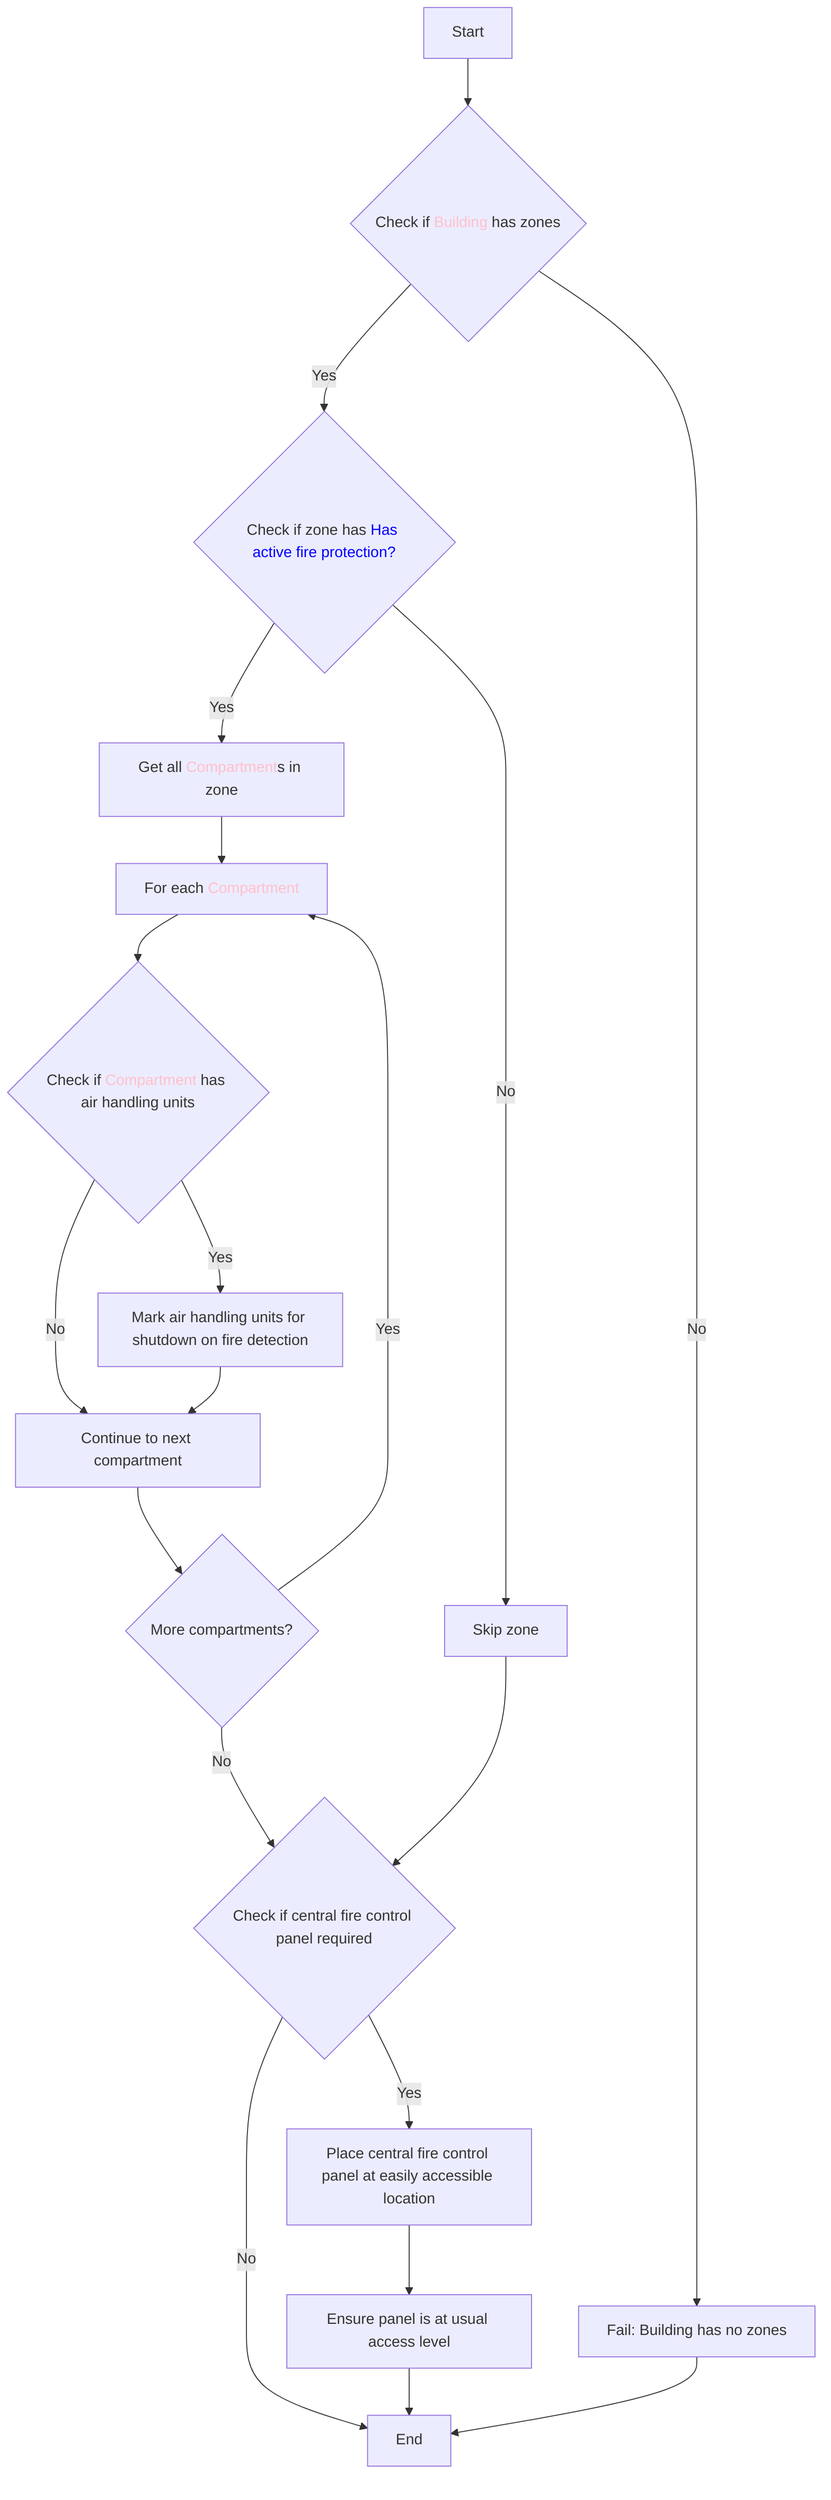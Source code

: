 graph TD
    A[Start] --> B{Check if <font color='pink'>Building</font> has zones}
    B -->|Yes| C{Check if zone has <font color='blue'>Has active fire protection?</font>}
    B -->|No| Z[Fail: Building has no zones]
    C -->|Yes| D[Get all <font color='pink'>Compartment</font>s in zone]
    C -->|No| Y[Skip zone]
    D --> E[For each <font color='pink'>Compartment</font>]
    E --> F{Check if <font color='pink'>Compartment</font> has air handling units}
    F -->|Yes| G[Mark air handling units for shutdown on fire detection]
    F -->|No| H[Continue to next compartment]
    G --> H
    H --> I{More compartments?}
    I -->|Yes| E
    I -->|No| J{Check if central fire control panel required}
    J -->|Yes| K[Place central fire control panel at easily accessible location]
    J -->|No| L[End]
    K --> M[Ensure panel is at usual access level]
    M --> L
    Y --> J
    Z --> L

    classDef object fill:#FFB6C1,stroke:#333,stroke-width:2px;
    classDef property fill:#87CEFA,stroke:#333,stroke-width:2px;
    class Building,Compartment object;
    class HasActiveFireProtection property;
